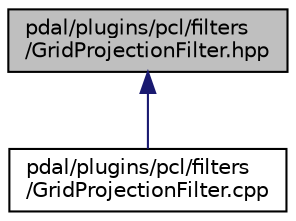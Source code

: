 digraph "pdal/plugins/pcl/filters/GridProjectionFilter.hpp"
{
  edge [fontname="Helvetica",fontsize="10",labelfontname="Helvetica",labelfontsize="10"];
  node [fontname="Helvetica",fontsize="10",shape=record];
  Node1 [label="pdal/plugins/pcl/filters\l/GridProjectionFilter.hpp",height=0.2,width=0.4,color="black", fillcolor="grey75", style="filled", fontcolor="black"];
  Node1 -> Node2 [dir="back",color="midnightblue",fontsize="10",style="solid",fontname="Helvetica"];
  Node2 [label="pdal/plugins/pcl/filters\l/GridProjectionFilter.cpp",height=0.2,width=0.4,color="black", fillcolor="white", style="filled",URL="$GridProjectionFilter_8cpp.html"];
}
